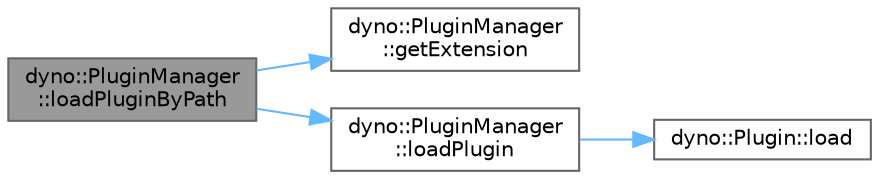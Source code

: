 digraph "dyno::PluginManager::loadPluginByPath"
{
 // LATEX_PDF_SIZE
  bgcolor="transparent";
  edge [fontname=Helvetica,fontsize=10,labelfontname=Helvetica,labelfontsize=10];
  node [fontname=Helvetica,fontsize=10,shape=box,height=0.2,width=0.4];
  rankdir="LR";
  Node1 [id="Node000001",label="dyno::PluginManager\l::loadPluginByPath",height=0.2,width=0.4,color="gray40", fillcolor="grey60", style="filled", fontcolor="black",tooltip=" "];
  Node1 -> Node2 [id="edge1_Node000001_Node000002",color="steelblue1",style="solid",tooltip=" "];
  Node2 [id="Node000002",label="dyno::PluginManager\l::getExtension",height=0.2,width=0.4,color="grey40", fillcolor="white", style="filled",URL="$classdyno_1_1_plugin_manager.html#aeba8f3b87d6eda29bdf2a4f4df029913",tooltip=" "];
  Node1 -> Node3 [id="edge2_Node000001_Node000003",color="steelblue1",style="solid",tooltip=" "];
  Node3 [id="Node000003",label="dyno::PluginManager\l::loadPlugin",height=0.2,width=0.4,color="grey40", fillcolor="white", style="filled",URL="$classdyno_1_1_plugin_manager.html#a2be1d259842e7ddcbe78c40683b1d3db",tooltip=" "];
  Node3 -> Node4 [id="edge3_Node000003_Node000004",color="steelblue1",style="solid",tooltip=" "];
  Node4 [id="Node000004",label="dyno::Plugin::load",height=0.2,width=0.4,color="grey40", fillcolor="white", style="filled",URL="$classdyno_1_1_plugin.html#a05a255b25732fcd9ab77cae831968f02",tooltip=" "];
}

